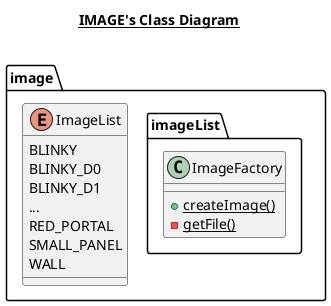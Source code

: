 @startuml

title __IMAGE's Class Diagram__\n

  namespace image {
      enum ImageList {
        BLINKY
        BLINKY_D0
        BLINKY_D1
        ...
        RED_PORTAL
        SMALL_PANEL
        WALL
      }
      class imageList.ImageFactory {
          {static} + createImage()
          {static} - getFile()
      }
    }

  




@enduml
